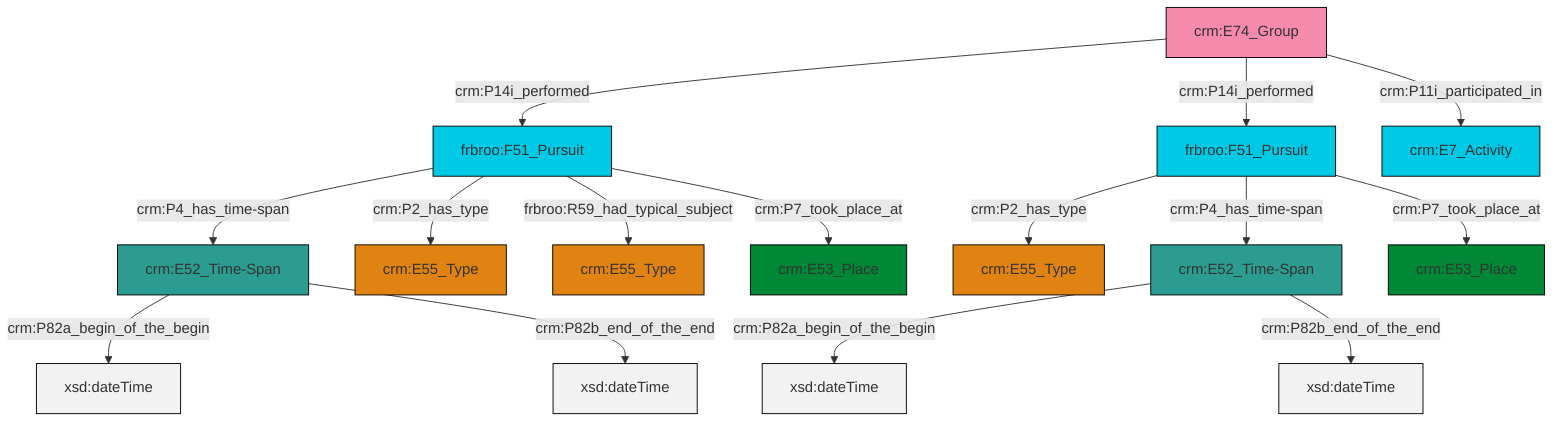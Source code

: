 graph TD
classDef Literal fill:#f2f2f2,stroke:#000000;
classDef CRM_Entity fill:#FFFFFF,stroke:#000000;
classDef Temporal_Entity fill:#00C9E6, stroke:#000000;
classDef Type fill:#E18312, stroke:#000000;
classDef Time-Span fill:#2C9C91, stroke:#000000;
classDef Appellation fill:#FFEB7F, stroke:#000000;
classDef Place fill:#008836, stroke:#000000;
classDef Persistent_Item fill:#B266B2, stroke:#000000;
classDef Conceptual_Object fill:#FFD700, stroke:#000000;
classDef Physical_Thing fill:#D2B48C, stroke:#000000;
classDef Actor fill:#f58aad, stroke:#000000;
classDef PC_Classes fill:#4ce600, stroke:#000000;
classDef Multi fill:#cccccc,stroke:#000000;

0["frbroo:F51_Pursuit"]:::Temporal_Entity -->|crm:P4_has_time-span| 1["crm:E52_Time-Span"]:::Time-Span
4["crm:E74_Group"]:::Actor -->|crm:P14i_performed| 0["frbroo:F51_Pursuit"]:::Temporal_Entity
0["frbroo:F51_Pursuit"]:::Temporal_Entity -->|crm:P2_has_type| 5["crm:E55_Type"]:::Type
1["crm:E52_Time-Span"]:::Time-Span -->|crm:P82a_begin_of_the_begin| 16[xsd:dateTime]:::Literal
6["crm:E52_Time-Span"]:::Time-Span -->|crm:P82a_begin_of_the_begin| 17[xsd:dateTime]:::Literal
9["frbroo:F51_Pursuit"]:::Temporal_Entity -->|crm:P2_has_type| 14["crm:E55_Type"]:::Type
4["crm:E74_Group"]:::Actor -->|crm:P14i_performed| 9["frbroo:F51_Pursuit"]:::Temporal_Entity
0["frbroo:F51_Pursuit"]:::Temporal_Entity -->|frbroo:R59_had_typical_subject| 11["crm:E55_Type"]:::Type
0["frbroo:F51_Pursuit"]:::Temporal_Entity -->|crm:P7_took_place_at| 20["crm:E53_Place"]:::Place
4["crm:E74_Group"]:::Actor -->|crm:P11i_participated_in| 22["crm:E7_Activity"]:::Temporal_Entity
1["crm:E52_Time-Span"]:::Time-Span -->|crm:P82b_end_of_the_end| 25[xsd:dateTime]:::Literal
9["frbroo:F51_Pursuit"]:::Temporal_Entity -->|crm:P4_has_time-span| 6["crm:E52_Time-Span"]:::Time-Span
9["frbroo:F51_Pursuit"]:::Temporal_Entity -->|crm:P7_took_place_at| 2["crm:E53_Place"]:::Place
6["crm:E52_Time-Span"]:::Time-Span -->|crm:P82b_end_of_the_end| 27[xsd:dateTime]:::Literal